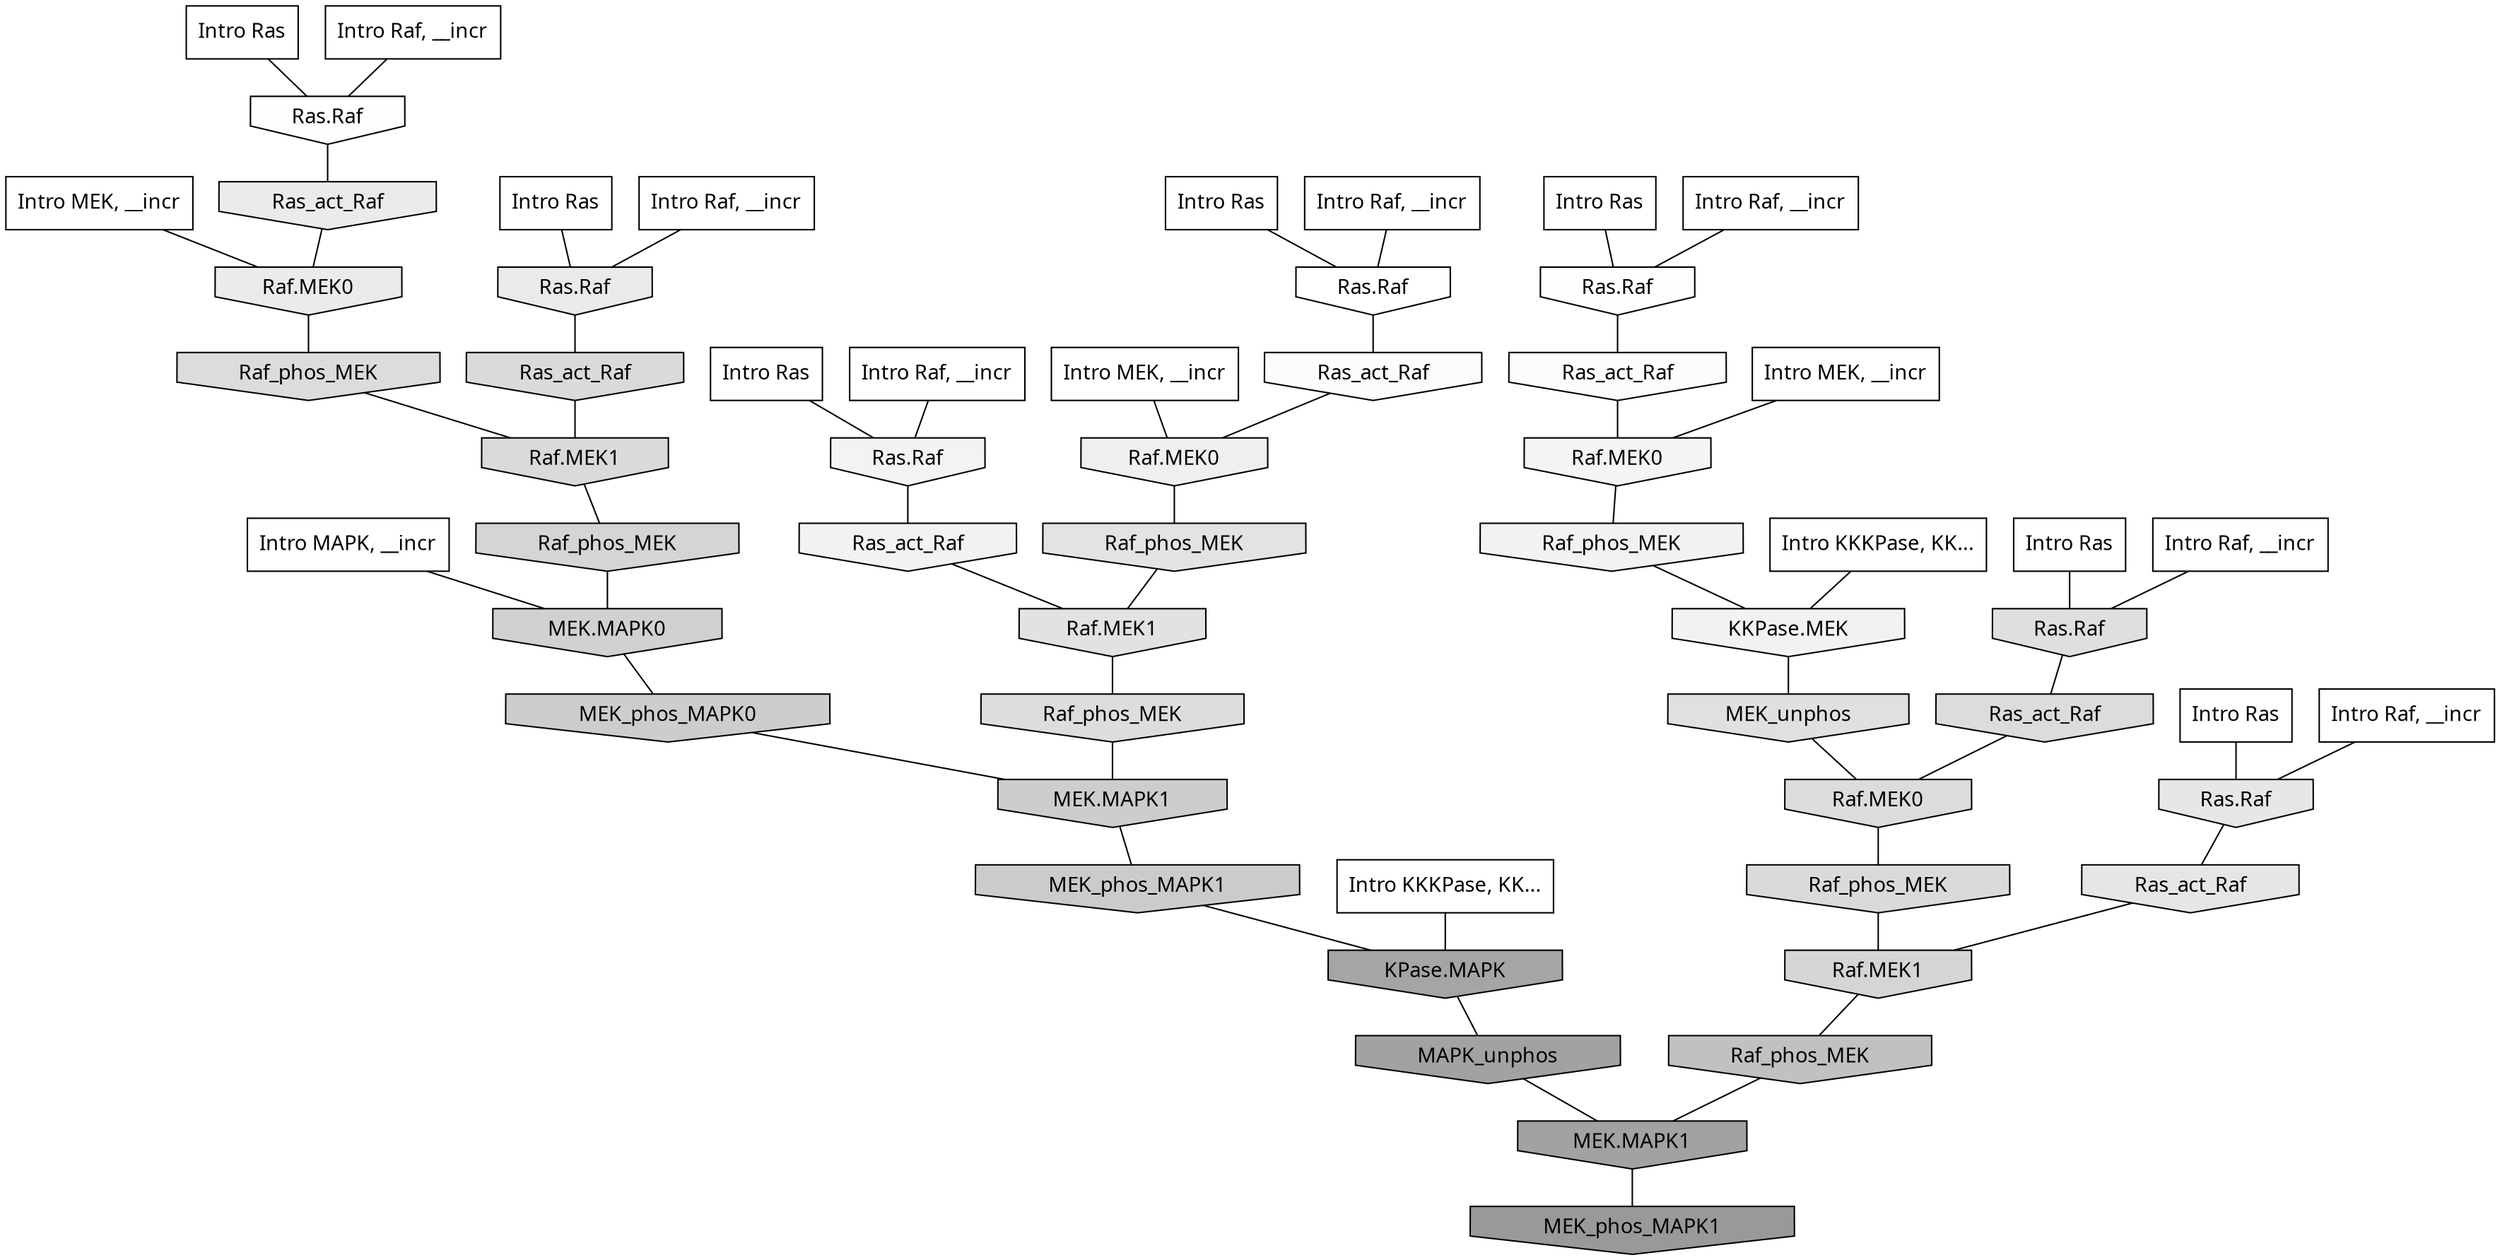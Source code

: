digraph G{
  rankdir="TB";
  ranksep=0.30;
  node [fontname="CMU Serif"];
  edge [fontname="CMU Serif"];
  
  9 [label="Intro Ras", shape=rectangle, style=filled, fillcolor="0.000 0.000 1.000"]
  
  13 [label="Intro Ras", shape=rectangle, style=filled, fillcolor="0.000 0.000 1.000"]
  
  37 [label="Intro Ras", shape=rectangle, style=filled, fillcolor="0.000 0.000 1.000"]
  
  48 [label="Intro Ras", shape=rectangle, style=filled, fillcolor="0.000 0.000 1.000"]
  
  49 [label="Intro Ras", shape=rectangle, style=filled, fillcolor="0.000 0.000 1.000"]
  
  56 [label="Intro Ras", shape=rectangle, style=filled, fillcolor="0.000 0.000 1.000"]
  
  86 [label="Intro Ras", shape=rectangle, style=filled, fillcolor="0.000 0.000 1.000"]
  
  298 [label="Intro Raf, __incr", shape=rectangle, style=filled, fillcolor="0.000 0.000 1.000"]
  
  320 [label="Intro Raf, __incr", shape=rectangle, style=filled, fillcolor="0.000 0.000 1.000"]
  
  379 [label="Intro Raf, __incr", shape=rectangle, style=filled, fillcolor="0.000 0.000 1.000"]
  
  517 [label="Intro Raf, __incr", shape=rectangle, style=filled, fillcolor="0.000 0.000 1.000"]
  
  567 [label="Intro Raf, __incr", shape=rectangle, style=filled, fillcolor="0.000 0.000 1.000"]
  
  901 [label="Intro Raf, __incr", shape=rectangle, style=filled, fillcolor="0.000 0.000 1.000"]
  
  1031 [label="Intro Raf, __incr", shape=rectangle, style=filled, fillcolor="0.000 0.000 1.000"]
  
  1768 [label="Intro MEK, __incr", shape=rectangle, style=filled, fillcolor="0.000 0.000 1.000"]
  
  1920 [label="Intro MEK, __incr", shape=rectangle, style=filled, fillcolor="0.000 0.000 1.000"]
  
  2013 [label="Intro MEK, __incr", shape=rectangle, style=filled, fillcolor="0.000 0.000 1.000"]
  
  2992 [label="Intro MAPK, __incr", shape=rectangle, style=filled, fillcolor="0.000 0.000 1.000"]
  
  3128 [label="Intro KKKPase, KK...", shape=rectangle, style=filled, fillcolor="0.000 0.000 1.000"]
  
  3186 [label="Intro KKKPase, KK...", shape=rectangle, style=filled, fillcolor="0.000 0.000 1.000"]
  
  3334 [label="Ras.Raf", shape=invhouse, style=filled, fillcolor="0.000 0.000 0.998"]
  
  3379 [label="Ras.Raf", shape=invhouse, style=filled, fillcolor="0.000 0.000 0.994"]
  
  3402 [label="Ras.Raf", shape=invhouse, style=filled, fillcolor="0.000 0.000 0.993"]
  
  3460 [label="Ras_act_Raf", shape=invhouse, style=filled, fillcolor="0.000 0.000 0.987"]
  
  3468 [label="Ras_act_Raf", shape=invhouse, style=filled, fillcolor="0.000 0.000 0.987"]
  
  4173 [label="Raf.MEK0", shape=invhouse, style=filled, fillcolor="0.000 0.000 0.955"]
  
  4248 [label="Ras.Raf", shape=invhouse, style=filled, fillcolor="0.000 0.000 0.953"]
  
  4379 [label="Raf_phos_MEK", shape=invhouse, style=filled, fillcolor="0.000 0.000 0.947"]
  
  4392 [label="KKPase.MEK", shape=invhouse, style=filled, fillcolor="0.000 0.000 0.947"]
  
  4408 [label="Ras_act_Raf", shape=invhouse, style=filled, fillcolor="0.000 0.000 0.947"]
  
  4711 [label="Raf.MEK0", shape=invhouse, style=filled, fillcolor="0.000 0.000 0.937"]
  
  5235 [label="Ras_act_Raf", shape=invhouse, style=filled, fillcolor="0.000 0.000 0.920"]
  
  5238 [label="Raf.MEK0", shape=invhouse, style=filled, fillcolor="0.000 0.000 0.920"]
  
  5435 [label="Ras.Raf", shape=invhouse, style=filled, fillcolor="0.000 0.000 0.915"]
  
  5818 [label="Ras.Raf", shape=invhouse, style=filled, fillcolor="0.000 0.000 0.903"]
  
  5867 [label="Ras_act_Raf", shape=invhouse, style=filled, fillcolor="0.000 0.000 0.902"]
  
  6453 [label="Raf_phos_MEK", shape=invhouse, style=filled, fillcolor="0.000 0.000 0.887"]
  
  6614 [label="Raf.MEK1", shape=invhouse, style=filled, fillcolor="0.000 0.000 0.884"]
  
  6930 [label="MEK_unphos", shape=invhouse, style=filled, fillcolor="0.000 0.000 0.878"]
  
  7310 [label="Ras.Raf", shape=invhouse, style=filled, fillcolor="0.000 0.000 0.872"]
  
  7647 [label="Raf_phos_MEK", shape=invhouse, style=filled, fillcolor="0.000 0.000 0.866"]
  
  7949 [label="Raf_phos_MEK", shape=invhouse, style=filled, fillcolor="0.000 0.000 0.861"]
  
  7993 [label="Ras_act_Raf", shape=invhouse, style=filled, fillcolor="0.000 0.000 0.860"]
  
  7996 [label="Raf.MEK0", shape=invhouse, style=filled, fillcolor="0.000 0.000 0.860"]
  
  8345 [label="Raf_phos_MEK", shape=invhouse, style=filled, fillcolor="0.000 0.000 0.855"]
  
  8488 [label="Ras_act_Raf", shape=invhouse, style=filled, fillcolor="0.000 0.000 0.853"]
  
  8490 [label="Raf.MEK1", shape=invhouse, style=filled, fillcolor="0.000 0.000 0.853"]
  
  9808 [label="Raf.MEK1", shape=invhouse, style=filled, fillcolor="0.000 0.000 0.835"]
  
  9877 [label="Raf_phos_MEK", shape=invhouse, style=filled, fillcolor="0.000 0.000 0.834"]
  
  11312 [label="MEK.MAPK0", shape=invhouse, style=filled, fillcolor="0.000 0.000 0.819"]
  
  13082 [label="MEK_phos_MAPK0", shape=invhouse, style=filled, fillcolor="0.000 0.000 0.803"]
  
  13218 [label="MEK.MAPK1", shape=invhouse, style=filled, fillcolor="0.000 0.000 0.802"]
  
  13968 [label="MEK_phos_MAPK1", shape=invhouse, style=filled, fillcolor="0.000 0.000 0.796"]
  
  17756 [label="Raf_phos_MEK", shape=invhouse, style=filled, fillcolor="0.000 0.000 0.754"]
  
  21625 [label="KPase.MAPK", shape=invhouse, style=filled, fillcolor="0.000 0.000 0.645"]
  
  21968 [label="MAPK_unphos", shape=invhouse, style=filled, fillcolor="0.000 0.000 0.635"]
  
  21971 [label="MEK.MAPK1", shape=invhouse, style=filled, fillcolor="0.000 0.000 0.635"]
  
  22992 [label="MEK_phos_MAPK1", shape=invhouse, style=filled, fillcolor="0.000 0.000 0.600"]
  
  
  21971 -> 22992 [dir=none, color="0.000 0.000 0.000"] 
  21968 -> 21971 [dir=none, color="0.000 0.000 0.000"] 
  21625 -> 21968 [dir=none, color="0.000 0.000 0.000"] 
  17756 -> 21971 [dir=none, color="0.000 0.000 0.000"] 
  13968 -> 21625 [dir=none, color="0.000 0.000 0.000"] 
  13218 -> 13968 [dir=none, color="0.000 0.000 0.000"] 
  13082 -> 13218 [dir=none, color="0.000 0.000 0.000"] 
  11312 -> 13082 [dir=none, color="0.000 0.000 0.000"] 
  9877 -> 11312 [dir=none, color="0.000 0.000 0.000"] 
  9808 -> 17756 [dir=none, color="0.000 0.000 0.000"] 
  8490 -> 9877 [dir=none, color="0.000 0.000 0.000"] 
  8488 -> 8490 [dir=none, color="0.000 0.000 0.000"] 
  8345 -> 9808 [dir=none, color="0.000 0.000 0.000"] 
  7996 -> 8345 [dir=none, color="0.000 0.000 0.000"] 
  7993 -> 7996 [dir=none, color="0.000 0.000 0.000"] 
  7949 -> 8490 [dir=none, color="0.000 0.000 0.000"] 
  7647 -> 13218 [dir=none, color="0.000 0.000 0.000"] 
  7310 -> 7993 [dir=none, color="0.000 0.000 0.000"] 
  6930 -> 7996 [dir=none, color="0.000 0.000 0.000"] 
  6614 -> 7647 [dir=none, color="0.000 0.000 0.000"] 
  6453 -> 6614 [dir=none, color="0.000 0.000 0.000"] 
  5867 -> 9808 [dir=none, color="0.000 0.000 0.000"] 
  5818 -> 5867 [dir=none, color="0.000 0.000 0.000"] 
  5435 -> 8488 [dir=none, color="0.000 0.000 0.000"] 
  5238 -> 7949 [dir=none, color="0.000 0.000 0.000"] 
  5235 -> 5238 [dir=none, color="0.000 0.000 0.000"] 
  4711 -> 6453 [dir=none, color="0.000 0.000 0.000"] 
  4408 -> 6614 [dir=none, color="0.000 0.000 0.000"] 
  4392 -> 6930 [dir=none, color="0.000 0.000 0.000"] 
  4379 -> 4392 [dir=none, color="0.000 0.000 0.000"] 
  4248 -> 4408 [dir=none, color="0.000 0.000 0.000"] 
  4173 -> 4379 [dir=none, color="0.000 0.000 0.000"] 
  3468 -> 4711 [dir=none, color="0.000 0.000 0.000"] 
  3460 -> 4173 [dir=none, color="0.000 0.000 0.000"] 
  3402 -> 5235 [dir=none, color="0.000 0.000 0.000"] 
  3379 -> 3460 [dir=none, color="0.000 0.000 0.000"] 
  3334 -> 3468 [dir=none, color="0.000 0.000 0.000"] 
  3186 -> 21625 [dir=none, color="0.000 0.000 0.000"] 
  3128 -> 4392 [dir=none, color="0.000 0.000 0.000"] 
  2992 -> 11312 [dir=none, color="0.000 0.000 0.000"] 
  2013 -> 4173 [dir=none, color="0.000 0.000 0.000"] 
  1920 -> 4711 [dir=none, color="0.000 0.000 0.000"] 
  1768 -> 5238 [dir=none, color="0.000 0.000 0.000"] 
  1031 -> 3379 [dir=none, color="0.000 0.000 0.000"] 
  901 -> 3402 [dir=none, color="0.000 0.000 0.000"] 
  567 -> 5435 [dir=none, color="0.000 0.000 0.000"] 
  517 -> 5818 [dir=none, color="0.000 0.000 0.000"] 
  379 -> 4248 [dir=none, color="0.000 0.000 0.000"] 
  320 -> 7310 [dir=none, color="0.000 0.000 0.000"] 
  298 -> 3334 [dir=none, color="0.000 0.000 0.000"] 
  86 -> 5435 [dir=none, color="0.000 0.000 0.000"] 
  56 -> 7310 [dir=none, color="0.000 0.000 0.000"] 
  49 -> 5818 [dir=none, color="0.000 0.000 0.000"] 
  48 -> 3402 [dir=none, color="0.000 0.000 0.000"] 
  37 -> 4248 [dir=none, color="0.000 0.000 0.000"] 
  13 -> 3334 [dir=none, color="0.000 0.000 0.000"] 
  9 -> 3379 [dir=none, color="0.000 0.000 0.000"] 
  
  }
